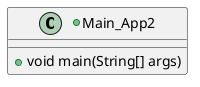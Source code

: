 @startuml
'https://plantuml.com/class-diagram

+class Main_App2{
    +void main(String[] args)
}


@enduml